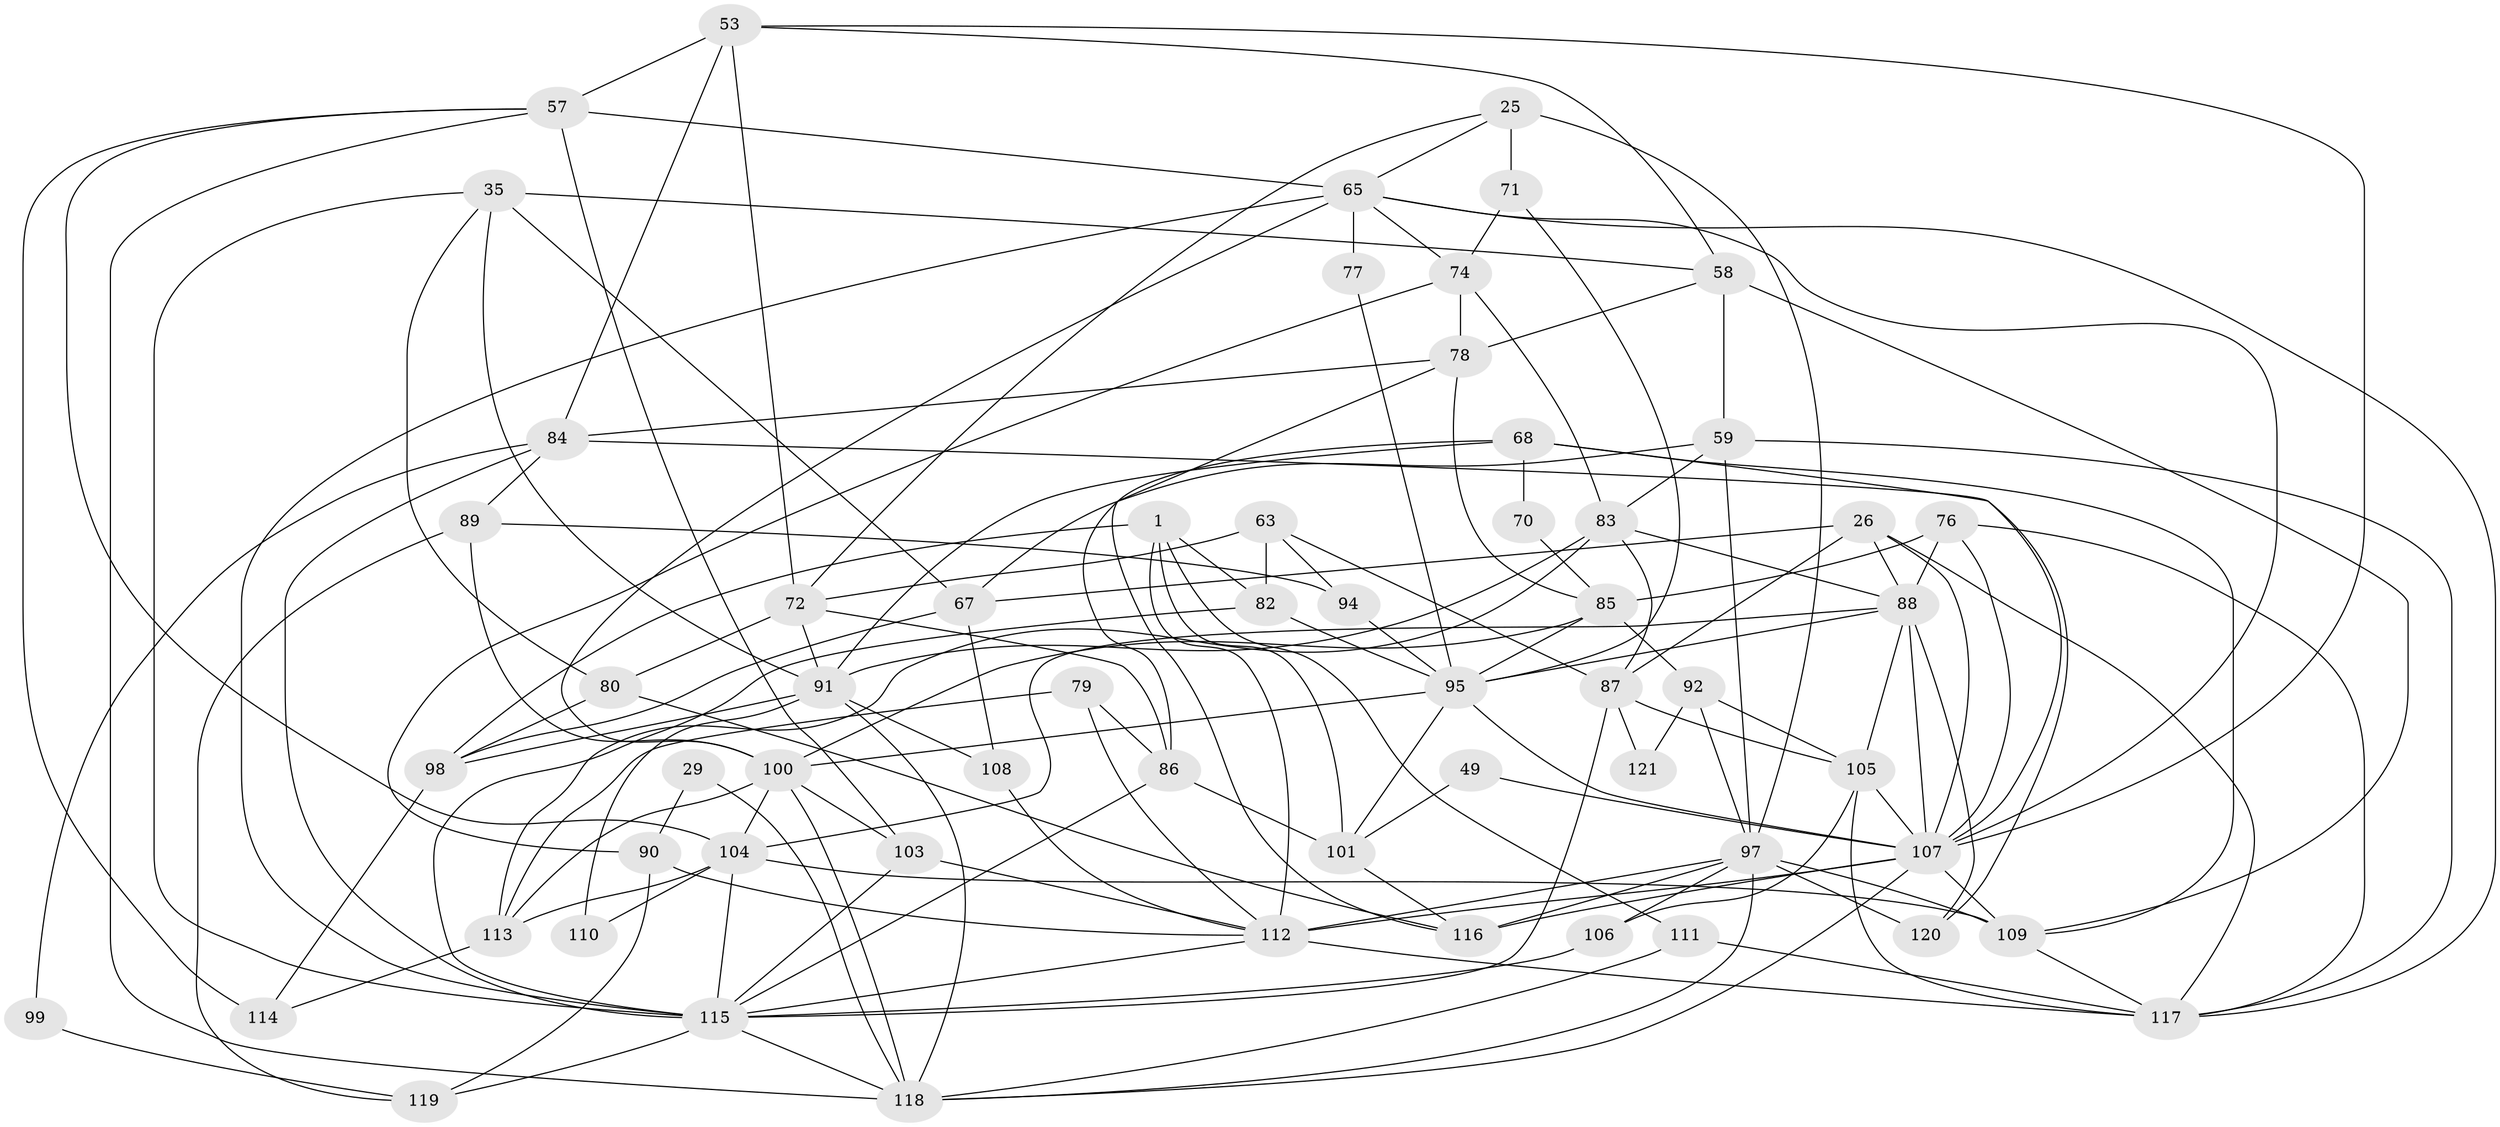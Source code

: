 // original degree distribution, {5: 0.24793388429752067, 4: 0.256198347107438, 2: 0.14049586776859505, 3: 0.256198347107438, 7: 0.04132231404958678, 8: 0.024793388429752067, 6: 0.03305785123966942}
// Generated by graph-tools (version 1.1) at 2025/50/03/09/25 04:50:16]
// undirected, 60 vertices, 154 edges
graph export_dot {
graph [start="1"]
  node [color=gray90,style=filled];
  1;
  25 [super="+20"];
  26 [super="+22"];
  29 [super="+3"];
  35;
  49;
  53 [super="+36"];
  57 [super="+42"];
  58 [super="+34"];
  59 [super="+11"];
  63;
  65 [super="+18+17"];
  67;
  68 [super="+62"];
  70;
  71;
  72 [super="+48"];
  74 [super="+69"];
  76;
  77 [super="+55"];
  78;
  79;
  80;
  82 [super="+47"];
  83 [super="+51"];
  84 [super="+66"];
  85 [super="+45"];
  86;
  87 [super="+46"];
  88 [super="+9+81"];
  89;
  90;
  91 [super="+40"];
  92;
  94;
  95 [super="+44"];
  97 [super="+6+7+60"];
  98 [super="+37"];
  99;
  100 [super="+64"];
  101;
  103;
  104 [super="+102"];
  105 [super="+75"];
  106;
  107 [super="+27+43+96"];
  108;
  109 [super="+5+30"];
  110;
  111;
  112 [super="+8+41"];
  113 [super="+23+4"];
  114;
  115 [super="+54+28+73"];
  116;
  117 [super="+52"];
  118 [super="+50"];
  119;
  120 [super="+16"];
  121;
  1 -- 98;
  1 -- 101;
  1 -- 111;
  1 -- 82;
  1 -- 112;
  25 -- 71;
  25 -- 97 [weight=2];
  25 -- 65;
  25 -- 72;
  26 -- 87 [weight=2];
  26 -- 117;
  26 -- 67;
  26 -- 88;
  26 -- 107;
  29 -- 118;
  29 -- 90 [weight=2];
  35 -- 80;
  35 -- 67;
  35 -- 91;
  35 -- 58;
  35 -- 115;
  49 -- 107;
  49 -- 101;
  53 -- 72;
  53 -- 57;
  53 -- 58;
  53 -- 107;
  53 -- 84;
  57 -- 103;
  57 -- 65 [weight=2];
  57 -- 114;
  57 -- 118;
  57 -- 104;
  58 -- 59;
  58 -- 109;
  58 -- 78;
  59 -- 67;
  59 -- 117;
  59 -- 83;
  59 -- 97;
  63 -- 82 [weight=2];
  63 -- 94;
  63 -- 87;
  63 -- 72;
  65 -- 117 [weight=2];
  65 -- 100;
  65 -- 77 [weight=2];
  65 -- 74;
  65 -- 107;
  65 -- 115 [weight=2];
  67 -- 98;
  67 -- 108;
  68 -- 86;
  68 -- 109;
  68 -- 91;
  68 -- 107;
  68 -- 70;
  70 -- 85;
  71 -- 74;
  71 -- 95;
  72 -- 80;
  72 -- 86;
  72 -- 91;
  74 -- 90;
  74 -- 83;
  74 -- 78;
  76 -- 117;
  76 -- 85 [weight=2];
  76 -- 88;
  76 -- 107;
  77 -- 95;
  78 -- 116;
  78 -- 84;
  78 -- 85;
  79 -- 86;
  79 -- 112;
  79 -- 113;
  80 -- 116;
  80 -- 98;
  82 -- 95;
  82 -- 115;
  83 -- 88 [weight=2];
  83 -- 91 [weight=2];
  83 -- 87;
  83 -- 113;
  84 -- 99;
  84 -- 120;
  84 -- 115 [weight=2];
  84 -- 89;
  85 -- 100 [weight=2];
  85 -- 95;
  85 -- 92;
  86 -- 101;
  86 -- 115;
  87 -- 105 [weight=2];
  87 -- 121;
  87 -- 115;
  88 -- 120;
  88 -- 105;
  88 -- 107 [weight=2];
  88 -- 95;
  88 -- 104;
  89 -- 119;
  89 -- 94;
  89 -- 100;
  90 -- 119;
  90 -- 112;
  91 -- 118;
  91 -- 108;
  91 -- 110;
  91 -- 98;
  92 -- 121;
  92 -- 97;
  92 -- 105;
  94 -- 95;
  95 -- 100;
  95 -- 101;
  95 -- 107;
  97 -- 120;
  97 -- 109 [weight=2];
  97 -- 112 [weight=2];
  97 -- 116 [weight=2];
  97 -- 106;
  97 -- 118;
  98 -- 114;
  99 -- 119;
  100 -- 103 [weight=2];
  100 -- 104;
  100 -- 113;
  100 -- 118;
  101 -- 116;
  103 -- 112;
  103 -- 115;
  104 -- 113;
  104 -- 115;
  104 -- 109;
  104 -- 110;
  105 -- 117;
  105 -- 106;
  105 -- 107;
  106 -- 115;
  107 -- 116 [weight=3];
  107 -- 109 [weight=4];
  107 -- 112 [weight=2];
  107 -- 118;
  108 -- 112;
  109 -- 117 [weight=2];
  111 -- 117;
  111 -- 118;
  112 -- 115;
  112 -- 117;
  113 -- 114;
  115 -- 119;
  115 -- 118;
}
